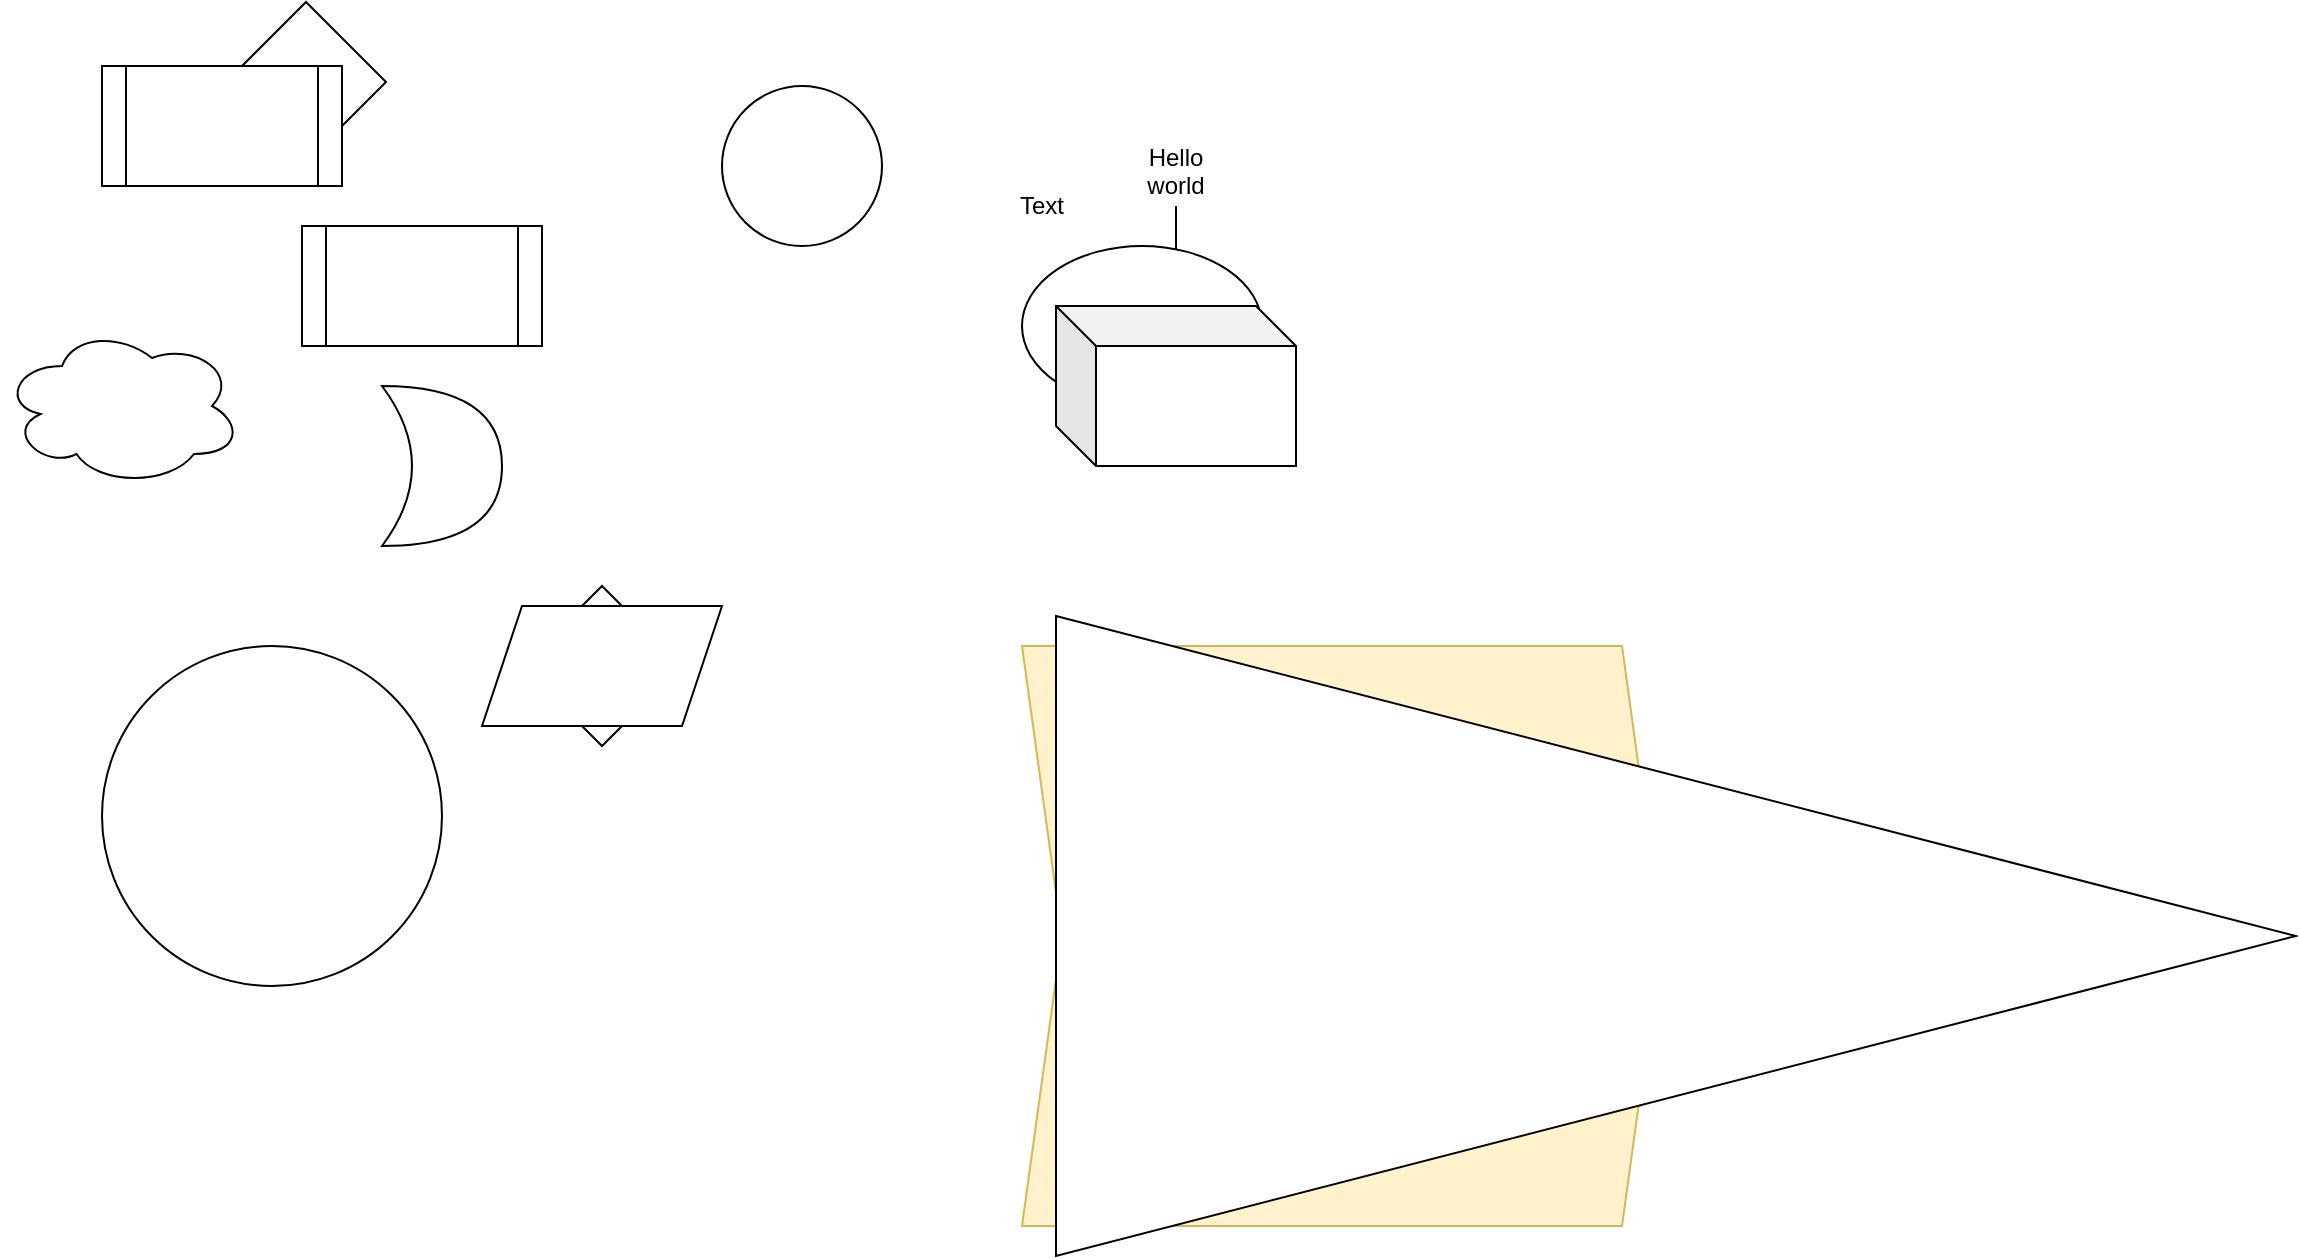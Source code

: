 <mxfile version="13.8.3" type="github">
  <diagram id="RotxRWtWAplPm-sw7Vok" name="Page-1">
    <mxGraphModel dx="2062" dy="700" grid="1" gridSize="10" guides="1" tooltips="1" connect="1" arrows="1" fold="1" page="1" pageScale="1" pageWidth="1654" pageHeight="1169" math="0" shadow="0">
      <root>
        <mxCell id="0" />
        <mxCell id="1" parent="0" />
        <mxCell id="xGldfAfnKIcAC6fJbFKj-1" value="" style="shape=step;perimeter=stepPerimeter;whiteSpace=wrap;html=1;fixedSize=1;fillColor=#fff2cc;strokeColor=#d6b656;" parent="1" vertex="1">
          <mxGeometry x="770" y="350" width="320" height="290" as="geometry" />
        </mxCell>
        <mxCell id="QntLnlcpSu31OXuqwZQp-1" value="" style="ellipse;whiteSpace=wrap;html=1;aspect=fixed;" parent="1" vertex="1">
          <mxGeometry x="310" y="350" width="170" height="170" as="geometry" />
        </mxCell>
        <mxCell id="cZRSQQ3YKB1qLK1Wdivk-2" value="" style="edgeStyle=orthogonalEdgeStyle;rounded=0;orthogonalLoop=1;jettySize=auto;html=1;" edge="1" parent="1" source="YSOhXpwg67Ld468JvBK0-1" target="cZRSQQ3YKB1qLK1Wdivk-1">
          <mxGeometry relative="1" as="geometry" />
        </mxCell>
        <mxCell id="YSOhXpwg67Ld468JvBK0-1" value="&lt;div&gt;Hello world&lt;/div&gt;&lt;div&gt;&lt;br&gt;&lt;/div&gt;" style="text;html=1;strokeColor=none;fillColor=none;align=center;verticalAlign=middle;whiteSpace=wrap;rounded=0;" vertex="1" parent="1">
          <mxGeometry x="827" y="110" width="40" height="20" as="geometry" />
        </mxCell>
        <mxCell id="YSOhXpwg67Ld468JvBK0-2" value="" style="ellipse;whiteSpace=wrap;html=1;" vertex="1" parent="1">
          <mxGeometry x="770" y="150" width="120" height="80" as="geometry" />
        </mxCell>
        <mxCell id="cZRSQQ3YKB1qLK1Wdivk-1" value="" style="shape=cube;whiteSpace=wrap;html=1;boundedLbl=1;backgroundOutline=1;darkOpacity=0.05;darkOpacity2=0.1;" vertex="1" parent="1">
          <mxGeometry x="787" y="180" width="120" height="80" as="geometry" />
        </mxCell>
        <mxCell id="TsIzDqRSt-baFKSK3Jbt-1" value="" style="shape=process;whiteSpace=wrap;html=1;backgroundOutline=1;" vertex="1" parent="1">
          <mxGeometry x="410" y="140" width="120" height="60" as="geometry" />
        </mxCell>
        <mxCell id="w5tY2JbowXTKXXQJvJrr-1" value="" style="rhombus;whiteSpace=wrap;html=1;" vertex="1" parent="1">
          <mxGeometry x="520" y="320" width="80" height="80" as="geometry" />
        </mxCell>
        <mxCell id="TsIzDqRSt-baFKSK3Jbt-2" value="" style="shape=xor;whiteSpace=wrap;html=1;" vertex="1" parent="1">
          <mxGeometry x="450" y="220" width="60" height="80" as="geometry" />
        </mxCell>
        <mxCell id="YSOhXpwg67Ld468JvBK0-3" value="Text" style="text;html=1;strokeColor=none;fillColor=none;align=center;verticalAlign=middle;whiteSpace=wrap;rounded=0;" vertex="1" parent="1">
          <mxGeometry x="760" y="120" width="40" height="20" as="geometry" />
        </mxCell>
        <mxCell id="Qr67fAi1QLFHlpQzmW5A-1" value="" style="triangle;whiteSpace=wrap;html=1;" vertex="1" parent="1">
          <mxGeometry x="787" y="335" width="620" height="320" as="geometry" />
        </mxCell>
        <mxCell id="YSOhXpwg67Ld468JvBK0-4" value="" style="ellipse;whiteSpace=wrap;html=1;aspect=fixed;" vertex="1" parent="1">
          <mxGeometry x="620" y="70" width="80" height="80" as="geometry" />
        </mxCell>
        <mxCell id="w5tY2JbowXTKXXQJvJrr-2" value="" style="shape=parallelogram;perimeter=parallelogramPerimeter;whiteSpace=wrap;html=1;fixedSize=1;" vertex="1" parent="1">
          <mxGeometry x="500" y="330" width="120" height="60" as="geometry" />
        </mxCell>
        <mxCell id="w5tY2JbowXTKXXQJvJrr-3" value="" style="ellipse;shape=cloud;whiteSpace=wrap;html=1;" vertex="1" parent="1">
          <mxGeometry x="260" y="190" width="120" height="80" as="geometry" />
        </mxCell>
        <mxCell id="YSOhXpwg67Ld468JvBK0-5" value="" style="rhombus;whiteSpace=wrap;html=1;" vertex="1" parent="1">
          <mxGeometry x="372" y="28" width="80" height="80" as="geometry" />
        </mxCell>
        <mxCell id="YSOhXpwg67Ld468JvBK0-6" value="" style="shape=process;whiteSpace=wrap;html=1;backgroundOutline=1;" vertex="1" parent="1">
          <mxGeometry x="310" y="60" width="120" height="60" as="geometry" />
        </mxCell>
      </root>
    </mxGraphModel>
  </diagram>
</mxfile>
